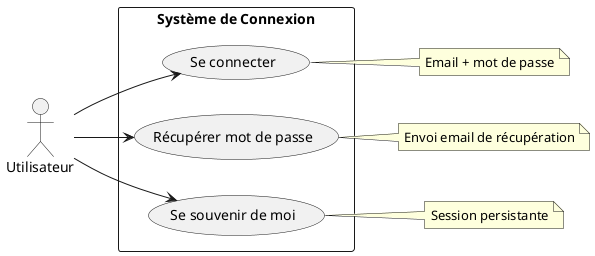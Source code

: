 @startuml Use_Case_Login

left to right direction
skinparam packageStyle rectangle

actor "Utilisateur" as User

rectangle "Système de Connexion" {
    usecase "Se connecter" as Login
    usecase "Récupérer mot de passe" as ResetPassword
    usecase "Se souvenir de moi" as RememberMe
}

User --> Login
User --> ResetPassword
User --> RememberMe

note right of Login : Email + mot de passe
note right of ResetPassword : Envoi email de récupération
note right of RememberMe : Session persistante

@enduml 